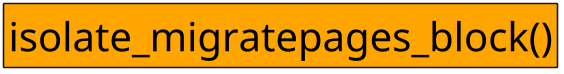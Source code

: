 @startuml
scale 1/2

skinparam Component {
    Style rectangle
    FontSize 80
    BorderThickness 3.2
    BackgroundColor Orange
}

[isolate_migratepages_block()]
@enduml
